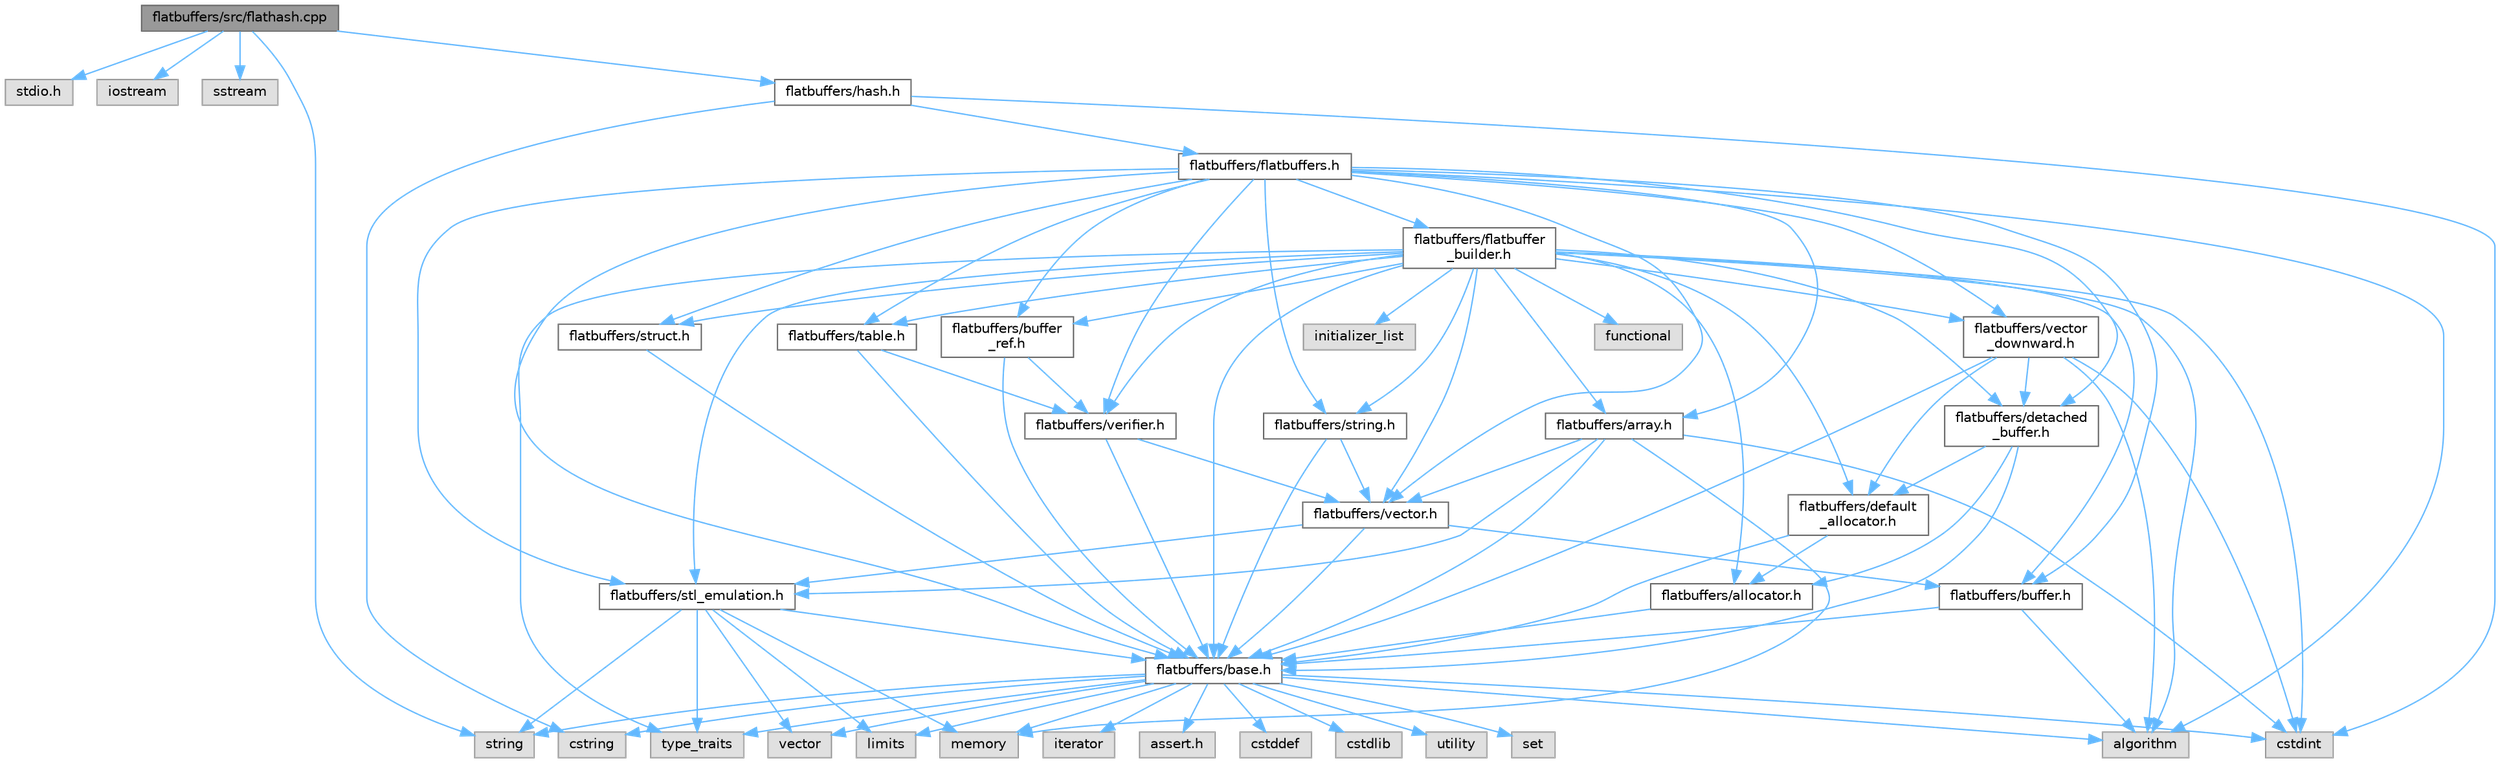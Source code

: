 digraph "flatbuffers/src/flathash.cpp"
{
 // LATEX_PDF_SIZE
  bgcolor="transparent";
  edge [fontname=Helvetica,fontsize=10,labelfontname=Helvetica,labelfontsize=10];
  node [fontname=Helvetica,fontsize=10,shape=box,height=0.2,width=0.4];
  Node1 [id="Node000001",label="flatbuffers/src/flathash.cpp",height=0.2,width=0.4,color="gray40", fillcolor="grey60", style="filled", fontcolor="black",tooltip=" "];
  Node1 -> Node2 [id="edge92_Node000001_Node000002",color="steelblue1",style="solid",tooltip=" "];
  Node2 [id="Node000002",label="stdio.h",height=0.2,width=0.4,color="grey60", fillcolor="#E0E0E0", style="filled",tooltip=" "];
  Node1 -> Node3 [id="edge93_Node000001_Node000003",color="steelblue1",style="solid",tooltip=" "];
  Node3 [id="Node000003",label="iostream",height=0.2,width=0.4,color="grey60", fillcolor="#E0E0E0", style="filled",tooltip=" "];
  Node1 -> Node4 [id="edge94_Node000001_Node000004",color="steelblue1",style="solid",tooltip=" "];
  Node4 [id="Node000004",label="sstream",height=0.2,width=0.4,color="grey60", fillcolor="#E0E0E0", style="filled",tooltip=" "];
  Node1 -> Node5 [id="edge95_Node000001_Node000005",color="steelblue1",style="solid",tooltip=" "];
  Node5 [id="Node000005",label="string",height=0.2,width=0.4,color="grey60", fillcolor="#E0E0E0", style="filled",tooltip=" "];
  Node1 -> Node6 [id="edge96_Node000001_Node000006",color="steelblue1",style="solid",tooltip=" "];
  Node6 [id="Node000006",label="flatbuffers/hash.h",height=0.2,width=0.4,color="grey40", fillcolor="white", style="filled",URL="$hash_8h.html",tooltip=" "];
  Node6 -> Node7 [id="edge97_Node000006_Node000007",color="steelblue1",style="solid",tooltip=" "];
  Node7 [id="Node000007",label="cstdint",height=0.2,width=0.4,color="grey60", fillcolor="#E0E0E0", style="filled",tooltip=" "];
  Node6 -> Node8 [id="edge98_Node000006_Node000008",color="steelblue1",style="solid",tooltip=" "];
  Node8 [id="Node000008",label="cstring",height=0.2,width=0.4,color="grey60", fillcolor="#E0E0E0", style="filled",tooltip=" "];
  Node6 -> Node9 [id="edge99_Node000006_Node000009",color="steelblue1",style="solid",tooltip=" "];
  Node9 [id="Node000009",label="flatbuffers/flatbuffers.h",height=0.2,width=0.4,color="grey40", fillcolor="white", style="filled",URL="$flatbuffers_8h.html",tooltip=" "];
  Node9 -> Node10 [id="edge100_Node000009_Node000010",color="steelblue1",style="solid",tooltip=" "];
  Node10 [id="Node000010",label="algorithm",height=0.2,width=0.4,color="grey60", fillcolor="#E0E0E0", style="filled",tooltip=" "];
  Node9 -> Node11 [id="edge101_Node000009_Node000011",color="steelblue1",style="solid",tooltip=" "];
  Node11 [id="Node000011",label="flatbuffers/array.h",height=0.2,width=0.4,color="grey40", fillcolor="white", style="filled",URL="$array_8h.html",tooltip=" "];
  Node11 -> Node7 [id="edge102_Node000011_Node000007",color="steelblue1",style="solid",tooltip=" "];
  Node11 -> Node12 [id="edge103_Node000011_Node000012",color="steelblue1",style="solid",tooltip=" "];
  Node12 [id="Node000012",label="memory",height=0.2,width=0.4,color="grey60", fillcolor="#E0E0E0", style="filled",tooltip=" "];
  Node11 -> Node13 [id="edge104_Node000011_Node000013",color="steelblue1",style="solid",tooltip=" "];
  Node13 [id="Node000013",label="flatbuffers/base.h",height=0.2,width=0.4,color="grey40", fillcolor="white", style="filled",URL="$base_8h.html",tooltip=" "];
  Node13 -> Node14 [id="edge105_Node000013_Node000014",color="steelblue1",style="solid",tooltip=" "];
  Node14 [id="Node000014",label="assert.h",height=0.2,width=0.4,color="grey60", fillcolor="#E0E0E0", style="filled",tooltip=" "];
  Node13 -> Node7 [id="edge106_Node000013_Node000007",color="steelblue1",style="solid",tooltip=" "];
  Node13 -> Node15 [id="edge107_Node000013_Node000015",color="steelblue1",style="solid",tooltip=" "];
  Node15 [id="Node000015",label="cstddef",height=0.2,width=0.4,color="grey60", fillcolor="#E0E0E0", style="filled",tooltip=" "];
  Node13 -> Node16 [id="edge108_Node000013_Node000016",color="steelblue1",style="solid",tooltip=" "];
  Node16 [id="Node000016",label="cstdlib",height=0.2,width=0.4,color="grey60", fillcolor="#E0E0E0", style="filled",tooltip=" "];
  Node13 -> Node8 [id="edge109_Node000013_Node000008",color="steelblue1",style="solid",tooltip=" "];
  Node13 -> Node17 [id="edge110_Node000013_Node000017",color="steelblue1",style="solid",tooltip=" "];
  Node17 [id="Node000017",label="utility",height=0.2,width=0.4,color="grey60", fillcolor="#E0E0E0", style="filled",tooltip=" "];
  Node13 -> Node5 [id="edge111_Node000013_Node000005",color="steelblue1",style="solid",tooltip=" "];
  Node13 -> Node18 [id="edge112_Node000013_Node000018",color="steelblue1",style="solid",tooltip=" "];
  Node18 [id="Node000018",label="type_traits",height=0.2,width=0.4,color="grey60", fillcolor="#E0E0E0", style="filled",tooltip=" "];
  Node13 -> Node19 [id="edge113_Node000013_Node000019",color="steelblue1",style="solid",tooltip=" "];
  Node19 [id="Node000019",label="vector",height=0.2,width=0.4,color="grey60", fillcolor="#E0E0E0", style="filled",tooltip=" "];
  Node13 -> Node20 [id="edge114_Node000013_Node000020",color="steelblue1",style="solid",tooltip=" "];
  Node20 [id="Node000020",label="set",height=0.2,width=0.4,color="grey60", fillcolor="#E0E0E0", style="filled",tooltip=" "];
  Node13 -> Node10 [id="edge115_Node000013_Node000010",color="steelblue1",style="solid",tooltip=" "];
  Node13 -> Node21 [id="edge116_Node000013_Node000021",color="steelblue1",style="solid",tooltip=" "];
  Node21 [id="Node000021",label="limits",height=0.2,width=0.4,color="grey60", fillcolor="#E0E0E0", style="filled",tooltip=" "];
  Node13 -> Node22 [id="edge117_Node000013_Node000022",color="steelblue1",style="solid",tooltip=" "];
  Node22 [id="Node000022",label="iterator",height=0.2,width=0.4,color="grey60", fillcolor="#E0E0E0", style="filled",tooltip=" "];
  Node13 -> Node12 [id="edge118_Node000013_Node000012",color="steelblue1",style="solid",tooltip=" "];
  Node11 -> Node23 [id="edge119_Node000011_Node000023",color="steelblue1",style="solid",tooltip=" "];
  Node23 [id="Node000023",label="flatbuffers/stl_emulation.h",height=0.2,width=0.4,color="grey40", fillcolor="white", style="filled",URL="$stl__emulation_8h.html",tooltip=" "];
  Node23 -> Node13 [id="edge120_Node000023_Node000013",color="steelblue1",style="solid",tooltip=" "];
  Node23 -> Node5 [id="edge121_Node000023_Node000005",color="steelblue1",style="solid",tooltip=" "];
  Node23 -> Node18 [id="edge122_Node000023_Node000018",color="steelblue1",style="solid",tooltip=" "];
  Node23 -> Node19 [id="edge123_Node000023_Node000019",color="steelblue1",style="solid",tooltip=" "];
  Node23 -> Node12 [id="edge124_Node000023_Node000012",color="steelblue1",style="solid",tooltip=" "];
  Node23 -> Node21 [id="edge125_Node000023_Node000021",color="steelblue1",style="solid",tooltip=" "];
  Node11 -> Node24 [id="edge126_Node000011_Node000024",color="steelblue1",style="solid",tooltip=" "];
  Node24 [id="Node000024",label="flatbuffers/vector.h",height=0.2,width=0.4,color="grey40", fillcolor="white", style="filled",URL="$vector_8h.html",tooltip=" "];
  Node24 -> Node13 [id="edge127_Node000024_Node000013",color="steelblue1",style="solid",tooltip=" "];
  Node24 -> Node25 [id="edge128_Node000024_Node000025",color="steelblue1",style="solid",tooltip=" "];
  Node25 [id="Node000025",label="flatbuffers/buffer.h",height=0.2,width=0.4,color="grey40", fillcolor="white", style="filled",URL="$buffer_8h.html",tooltip=" "];
  Node25 -> Node10 [id="edge129_Node000025_Node000010",color="steelblue1",style="solid",tooltip=" "];
  Node25 -> Node13 [id="edge130_Node000025_Node000013",color="steelblue1",style="solid",tooltip=" "];
  Node24 -> Node23 [id="edge131_Node000024_Node000023",color="steelblue1",style="solid",tooltip=" "];
  Node9 -> Node13 [id="edge132_Node000009_Node000013",color="steelblue1",style="solid",tooltip=" "];
  Node9 -> Node25 [id="edge133_Node000009_Node000025",color="steelblue1",style="solid",tooltip=" "];
  Node9 -> Node26 [id="edge134_Node000009_Node000026",color="steelblue1",style="solid",tooltip=" "];
  Node26 [id="Node000026",label="flatbuffers/buffer\l_ref.h",height=0.2,width=0.4,color="grey40", fillcolor="white", style="filled",URL="$buffer__ref_8h.html",tooltip=" "];
  Node26 -> Node13 [id="edge135_Node000026_Node000013",color="steelblue1",style="solid",tooltip=" "];
  Node26 -> Node27 [id="edge136_Node000026_Node000027",color="steelblue1",style="solid",tooltip=" "];
  Node27 [id="Node000027",label="flatbuffers/verifier.h",height=0.2,width=0.4,color="grey40", fillcolor="white", style="filled",URL="$verifier_8h.html",tooltip=" "];
  Node27 -> Node13 [id="edge137_Node000027_Node000013",color="steelblue1",style="solid",tooltip=" "];
  Node27 -> Node24 [id="edge138_Node000027_Node000024",color="steelblue1",style="solid",tooltip=" "];
  Node9 -> Node28 [id="edge139_Node000009_Node000028",color="steelblue1",style="solid",tooltip=" "];
  Node28 [id="Node000028",label="flatbuffers/detached\l_buffer.h",height=0.2,width=0.4,color="grey40", fillcolor="white", style="filled",URL="$detached__buffer_8h.html",tooltip=" "];
  Node28 -> Node29 [id="edge140_Node000028_Node000029",color="steelblue1",style="solid",tooltip=" "];
  Node29 [id="Node000029",label="flatbuffers/allocator.h",height=0.2,width=0.4,color="grey40", fillcolor="white", style="filled",URL="$allocator_8h.html",tooltip=" "];
  Node29 -> Node13 [id="edge141_Node000029_Node000013",color="steelblue1",style="solid",tooltip=" "];
  Node28 -> Node13 [id="edge142_Node000028_Node000013",color="steelblue1",style="solid",tooltip=" "];
  Node28 -> Node30 [id="edge143_Node000028_Node000030",color="steelblue1",style="solid",tooltip=" "];
  Node30 [id="Node000030",label="flatbuffers/default\l_allocator.h",height=0.2,width=0.4,color="grey40", fillcolor="white", style="filled",URL="$default__allocator_8h.html",tooltip=" "];
  Node30 -> Node29 [id="edge144_Node000030_Node000029",color="steelblue1",style="solid",tooltip=" "];
  Node30 -> Node13 [id="edge145_Node000030_Node000013",color="steelblue1",style="solid",tooltip=" "];
  Node9 -> Node31 [id="edge146_Node000009_Node000031",color="steelblue1",style="solid",tooltip=" "];
  Node31 [id="Node000031",label="flatbuffers/flatbuffer\l_builder.h",height=0.2,width=0.4,color="grey40", fillcolor="white", style="filled",URL="$flatbuffer__builder_8h.html",tooltip=" "];
  Node31 -> Node10 [id="edge147_Node000031_Node000010",color="steelblue1",style="solid",tooltip=" "];
  Node31 -> Node7 [id="edge148_Node000031_Node000007",color="steelblue1",style="solid",tooltip=" "];
  Node31 -> Node32 [id="edge149_Node000031_Node000032",color="steelblue1",style="solid",tooltip=" "];
  Node32 [id="Node000032",label="functional",height=0.2,width=0.4,color="grey60", fillcolor="#E0E0E0", style="filled",tooltip=" "];
  Node31 -> Node33 [id="edge150_Node000031_Node000033",color="steelblue1",style="solid",tooltip=" "];
  Node33 [id="Node000033",label="initializer_list",height=0.2,width=0.4,color="grey60", fillcolor="#E0E0E0", style="filled",tooltip=" "];
  Node31 -> Node18 [id="edge151_Node000031_Node000018",color="steelblue1",style="solid",tooltip=" "];
  Node31 -> Node29 [id="edge152_Node000031_Node000029",color="steelblue1",style="solid",tooltip=" "];
  Node31 -> Node11 [id="edge153_Node000031_Node000011",color="steelblue1",style="solid",tooltip=" "];
  Node31 -> Node13 [id="edge154_Node000031_Node000013",color="steelblue1",style="solid",tooltip=" "];
  Node31 -> Node25 [id="edge155_Node000031_Node000025",color="steelblue1",style="solid",tooltip=" "];
  Node31 -> Node26 [id="edge156_Node000031_Node000026",color="steelblue1",style="solid",tooltip=" "];
  Node31 -> Node30 [id="edge157_Node000031_Node000030",color="steelblue1",style="solid",tooltip=" "];
  Node31 -> Node28 [id="edge158_Node000031_Node000028",color="steelblue1",style="solid",tooltip=" "];
  Node31 -> Node23 [id="edge159_Node000031_Node000023",color="steelblue1",style="solid",tooltip=" "];
  Node31 -> Node34 [id="edge160_Node000031_Node000034",color="steelblue1",style="solid",tooltip=" "];
  Node34 [id="Node000034",label="flatbuffers/string.h",height=0.2,width=0.4,color="grey40", fillcolor="white", style="filled",URL="$string_8h.html",tooltip=" "];
  Node34 -> Node13 [id="edge161_Node000034_Node000013",color="steelblue1",style="solid",tooltip=" "];
  Node34 -> Node24 [id="edge162_Node000034_Node000024",color="steelblue1",style="solid",tooltip=" "];
  Node31 -> Node35 [id="edge163_Node000031_Node000035",color="steelblue1",style="solid",tooltip=" "];
  Node35 [id="Node000035",label="flatbuffers/struct.h",height=0.2,width=0.4,color="grey40", fillcolor="white", style="filled",URL="$struct_8h.html",tooltip=" "];
  Node35 -> Node13 [id="edge164_Node000035_Node000013",color="steelblue1",style="solid",tooltip=" "];
  Node31 -> Node36 [id="edge165_Node000031_Node000036",color="steelblue1",style="solid",tooltip=" "];
  Node36 [id="Node000036",label="flatbuffers/table.h",height=0.2,width=0.4,color="grey40", fillcolor="white", style="filled",URL="$table_8h.html",tooltip=" "];
  Node36 -> Node13 [id="edge166_Node000036_Node000013",color="steelblue1",style="solid",tooltip=" "];
  Node36 -> Node27 [id="edge167_Node000036_Node000027",color="steelblue1",style="solid",tooltip=" "];
  Node31 -> Node24 [id="edge168_Node000031_Node000024",color="steelblue1",style="solid",tooltip=" "];
  Node31 -> Node37 [id="edge169_Node000031_Node000037",color="steelblue1",style="solid",tooltip=" "];
  Node37 [id="Node000037",label="flatbuffers/vector\l_downward.h",height=0.2,width=0.4,color="grey40", fillcolor="white", style="filled",URL="$vector__downward_8h.html",tooltip=" "];
  Node37 -> Node10 [id="edge170_Node000037_Node000010",color="steelblue1",style="solid",tooltip=" "];
  Node37 -> Node7 [id="edge171_Node000037_Node000007",color="steelblue1",style="solid",tooltip=" "];
  Node37 -> Node13 [id="edge172_Node000037_Node000013",color="steelblue1",style="solid",tooltip=" "];
  Node37 -> Node30 [id="edge173_Node000037_Node000030",color="steelblue1",style="solid",tooltip=" "];
  Node37 -> Node28 [id="edge174_Node000037_Node000028",color="steelblue1",style="solid",tooltip=" "];
  Node31 -> Node27 [id="edge175_Node000031_Node000027",color="steelblue1",style="solid",tooltip=" "];
  Node9 -> Node23 [id="edge176_Node000009_Node000023",color="steelblue1",style="solid",tooltip=" "];
  Node9 -> Node34 [id="edge177_Node000009_Node000034",color="steelblue1",style="solid",tooltip=" "];
  Node9 -> Node35 [id="edge178_Node000009_Node000035",color="steelblue1",style="solid",tooltip=" "];
  Node9 -> Node36 [id="edge179_Node000009_Node000036",color="steelblue1",style="solid",tooltip=" "];
  Node9 -> Node24 [id="edge180_Node000009_Node000024",color="steelblue1",style="solid",tooltip=" "];
  Node9 -> Node37 [id="edge181_Node000009_Node000037",color="steelblue1",style="solid",tooltip=" "];
  Node9 -> Node27 [id="edge182_Node000009_Node000027",color="steelblue1",style="solid",tooltip=" "];
}
